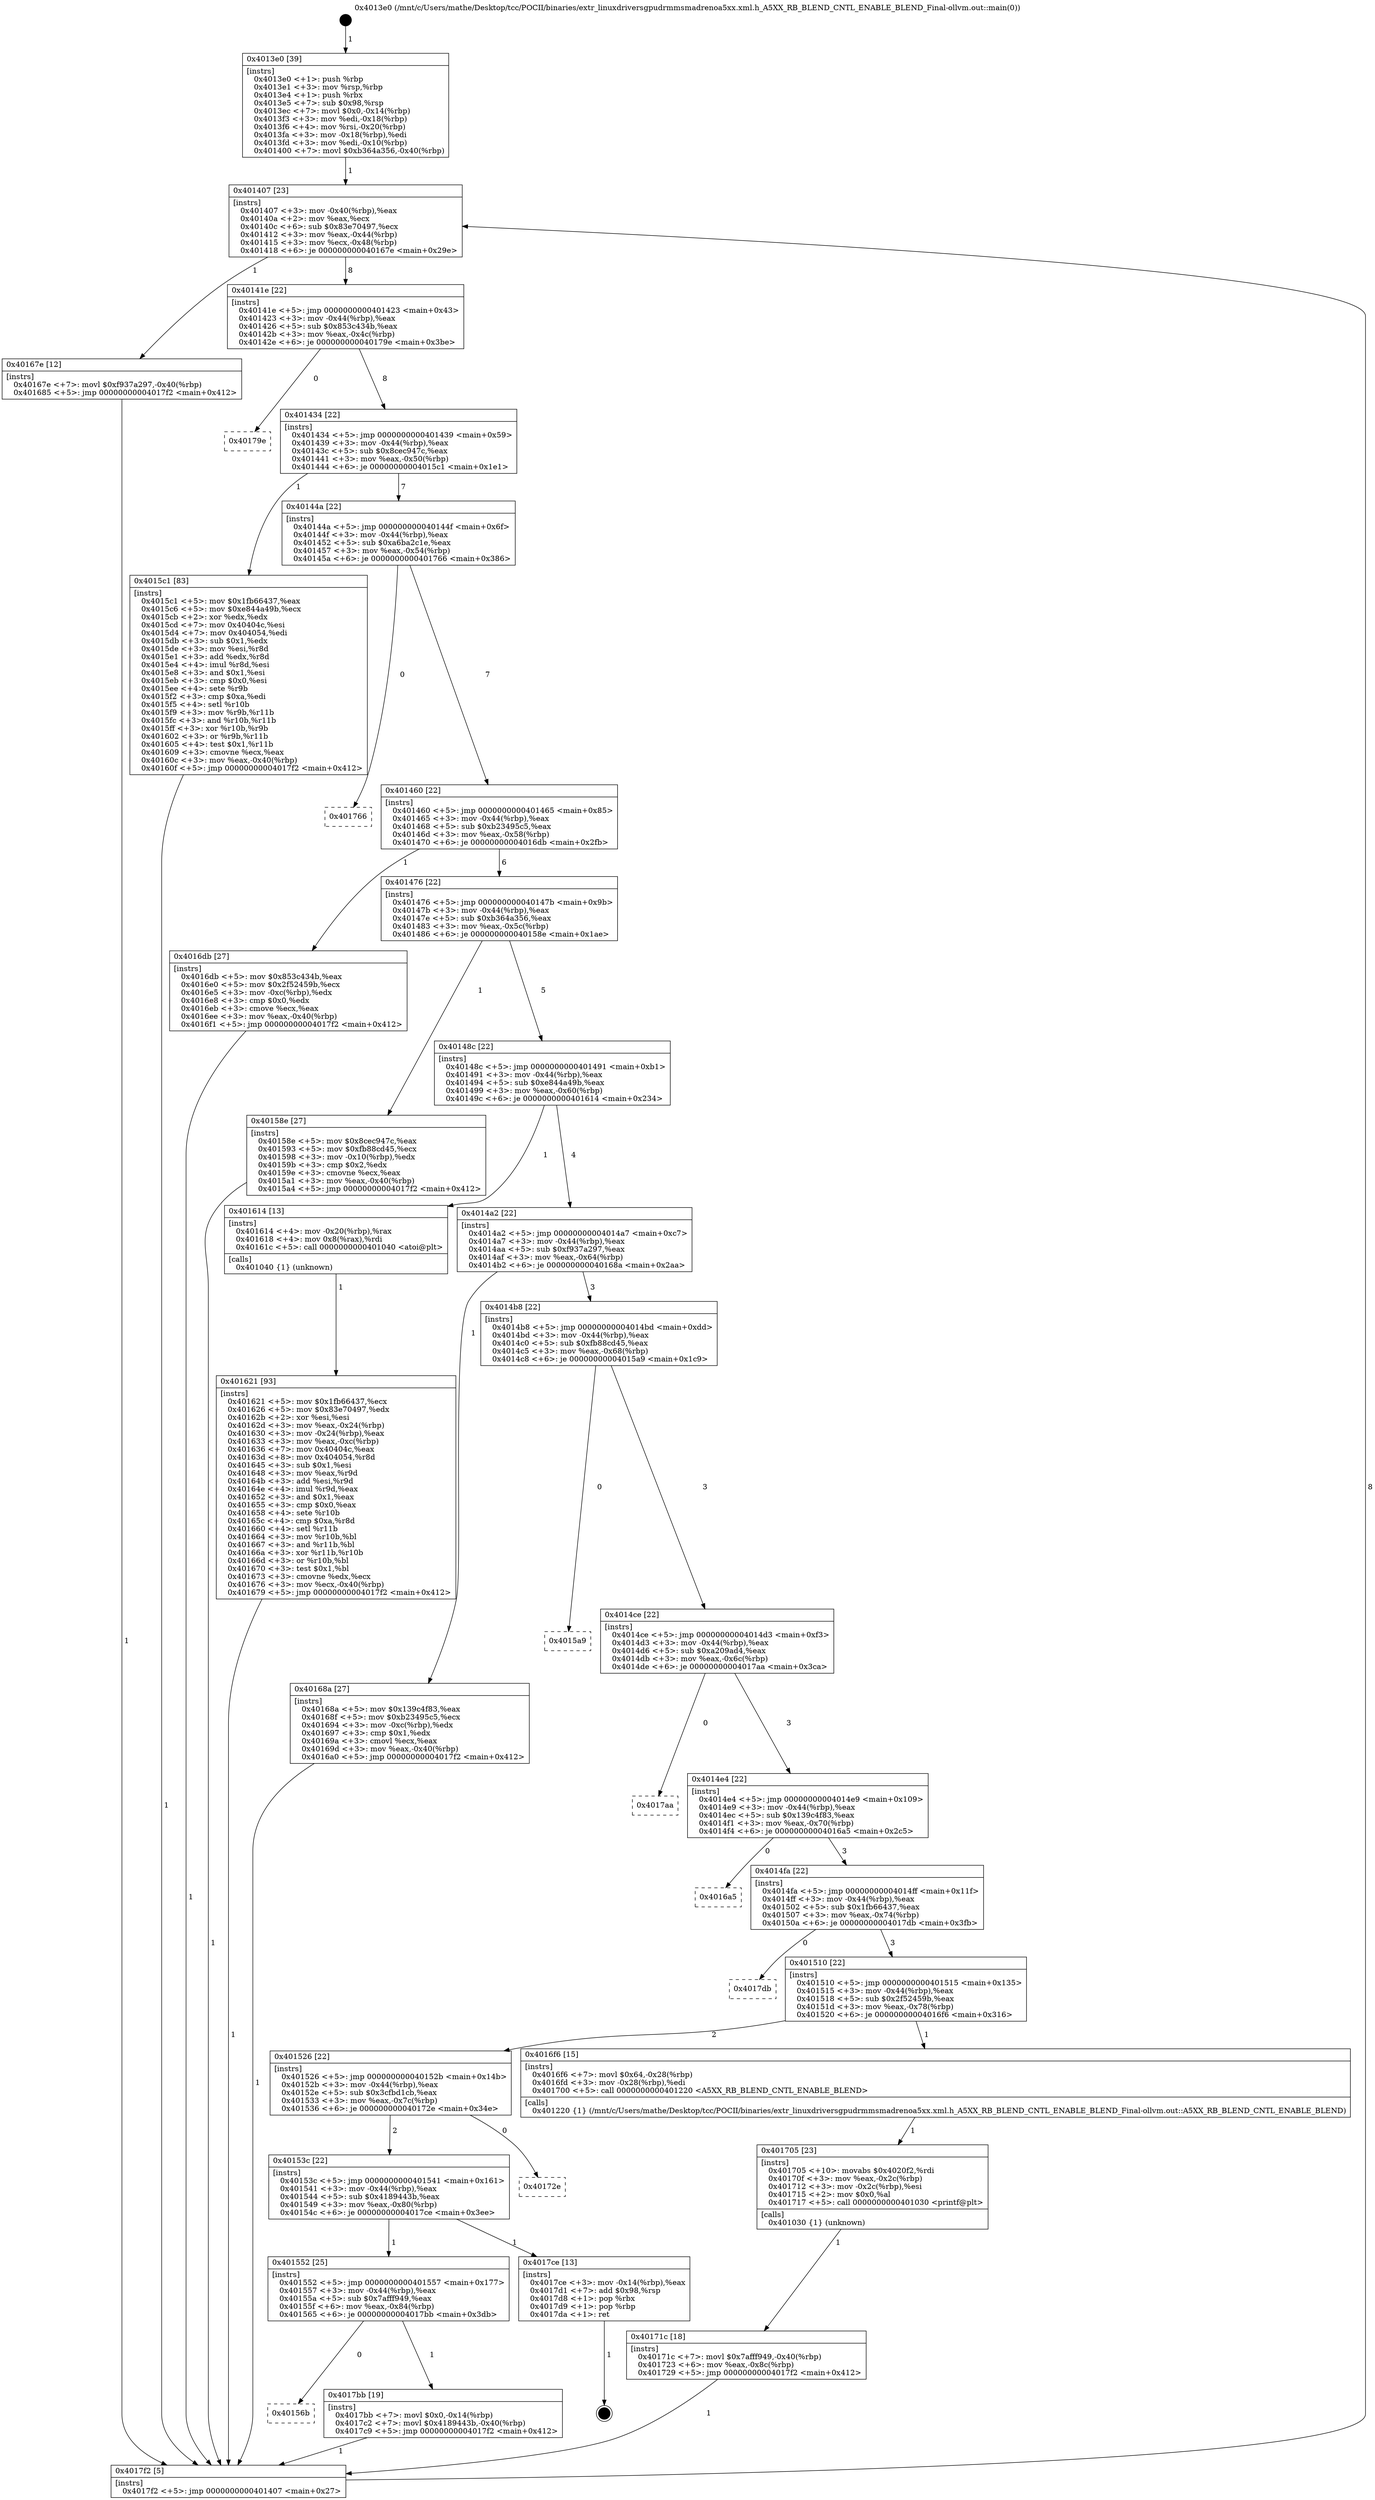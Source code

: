 digraph "0x4013e0" {
  label = "0x4013e0 (/mnt/c/Users/mathe/Desktop/tcc/POCII/binaries/extr_linuxdriversgpudrmmsmadrenoa5xx.xml.h_A5XX_RB_BLEND_CNTL_ENABLE_BLEND_Final-ollvm.out::main(0))"
  labelloc = "t"
  node[shape=record]

  Entry [label="",width=0.3,height=0.3,shape=circle,fillcolor=black,style=filled]
  "0x401407" [label="{
     0x401407 [23]\l
     | [instrs]\l
     &nbsp;&nbsp;0x401407 \<+3\>: mov -0x40(%rbp),%eax\l
     &nbsp;&nbsp;0x40140a \<+2\>: mov %eax,%ecx\l
     &nbsp;&nbsp;0x40140c \<+6\>: sub $0x83e70497,%ecx\l
     &nbsp;&nbsp;0x401412 \<+3\>: mov %eax,-0x44(%rbp)\l
     &nbsp;&nbsp;0x401415 \<+3\>: mov %ecx,-0x48(%rbp)\l
     &nbsp;&nbsp;0x401418 \<+6\>: je 000000000040167e \<main+0x29e\>\l
  }"]
  "0x40167e" [label="{
     0x40167e [12]\l
     | [instrs]\l
     &nbsp;&nbsp;0x40167e \<+7\>: movl $0xf937a297,-0x40(%rbp)\l
     &nbsp;&nbsp;0x401685 \<+5\>: jmp 00000000004017f2 \<main+0x412\>\l
  }"]
  "0x40141e" [label="{
     0x40141e [22]\l
     | [instrs]\l
     &nbsp;&nbsp;0x40141e \<+5\>: jmp 0000000000401423 \<main+0x43\>\l
     &nbsp;&nbsp;0x401423 \<+3\>: mov -0x44(%rbp),%eax\l
     &nbsp;&nbsp;0x401426 \<+5\>: sub $0x853c434b,%eax\l
     &nbsp;&nbsp;0x40142b \<+3\>: mov %eax,-0x4c(%rbp)\l
     &nbsp;&nbsp;0x40142e \<+6\>: je 000000000040179e \<main+0x3be\>\l
  }"]
  Exit [label="",width=0.3,height=0.3,shape=circle,fillcolor=black,style=filled,peripheries=2]
  "0x40179e" [label="{
     0x40179e\l
  }", style=dashed]
  "0x401434" [label="{
     0x401434 [22]\l
     | [instrs]\l
     &nbsp;&nbsp;0x401434 \<+5\>: jmp 0000000000401439 \<main+0x59\>\l
     &nbsp;&nbsp;0x401439 \<+3\>: mov -0x44(%rbp),%eax\l
     &nbsp;&nbsp;0x40143c \<+5\>: sub $0x8cec947c,%eax\l
     &nbsp;&nbsp;0x401441 \<+3\>: mov %eax,-0x50(%rbp)\l
     &nbsp;&nbsp;0x401444 \<+6\>: je 00000000004015c1 \<main+0x1e1\>\l
  }"]
  "0x40156b" [label="{
     0x40156b\l
  }", style=dashed]
  "0x4015c1" [label="{
     0x4015c1 [83]\l
     | [instrs]\l
     &nbsp;&nbsp;0x4015c1 \<+5\>: mov $0x1fb66437,%eax\l
     &nbsp;&nbsp;0x4015c6 \<+5\>: mov $0xe844a49b,%ecx\l
     &nbsp;&nbsp;0x4015cb \<+2\>: xor %edx,%edx\l
     &nbsp;&nbsp;0x4015cd \<+7\>: mov 0x40404c,%esi\l
     &nbsp;&nbsp;0x4015d4 \<+7\>: mov 0x404054,%edi\l
     &nbsp;&nbsp;0x4015db \<+3\>: sub $0x1,%edx\l
     &nbsp;&nbsp;0x4015de \<+3\>: mov %esi,%r8d\l
     &nbsp;&nbsp;0x4015e1 \<+3\>: add %edx,%r8d\l
     &nbsp;&nbsp;0x4015e4 \<+4\>: imul %r8d,%esi\l
     &nbsp;&nbsp;0x4015e8 \<+3\>: and $0x1,%esi\l
     &nbsp;&nbsp;0x4015eb \<+3\>: cmp $0x0,%esi\l
     &nbsp;&nbsp;0x4015ee \<+4\>: sete %r9b\l
     &nbsp;&nbsp;0x4015f2 \<+3\>: cmp $0xa,%edi\l
     &nbsp;&nbsp;0x4015f5 \<+4\>: setl %r10b\l
     &nbsp;&nbsp;0x4015f9 \<+3\>: mov %r9b,%r11b\l
     &nbsp;&nbsp;0x4015fc \<+3\>: and %r10b,%r11b\l
     &nbsp;&nbsp;0x4015ff \<+3\>: xor %r10b,%r9b\l
     &nbsp;&nbsp;0x401602 \<+3\>: or %r9b,%r11b\l
     &nbsp;&nbsp;0x401605 \<+4\>: test $0x1,%r11b\l
     &nbsp;&nbsp;0x401609 \<+3\>: cmovne %ecx,%eax\l
     &nbsp;&nbsp;0x40160c \<+3\>: mov %eax,-0x40(%rbp)\l
     &nbsp;&nbsp;0x40160f \<+5\>: jmp 00000000004017f2 \<main+0x412\>\l
  }"]
  "0x40144a" [label="{
     0x40144a [22]\l
     | [instrs]\l
     &nbsp;&nbsp;0x40144a \<+5\>: jmp 000000000040144f \<main+0x6f\>\l
     &nbsp;&nbsp;0x40144f \<+3\>: mov -0x44(%rbp),%eax\l
     &nbsp;&nbsp;0x401452 \<+5\>: sub $0xa6ba2c1e,%eax\l
     &nbsp;&nbsp;0x401457 \<+3\>: mov %eax,-0x54(%rbp)\l
     &nbsp;&nbsp;0x40145a \<+6\>: je 0000000000401766 \<main+0x386\>\l
  }"]
  "0x4017bb" [label="{
     0x4017bb [19]\l
     | [instrs]\l
     &nbsp;&nbsp;0x4017bb \<+7\>: movl $0x0,-0x14(%rbp)\l
     &nbsp;&nbsp;0x4017c2 \<+7\>: movl $0x4189443b,-0x40(%rbp)\l
     &nbsp;&nbsp;0x4017c9 \<+5\>: jmp 00000000004017f2 \<main+0x412\>\l
  }"]
  "0x401766" [label="{
     0x401766\l
  }", style=dashed]
  "0x401460" [label="{
     0x401460 [22]\l
     | [instrs]\l
     &nbsp;&nbsp;0x401460 \<+5\>: jmp 0000000000401465 \<main+0x85\>\l
     &nbsp;&nbsp;0x401465 \<+3\>: mov -0x44(%rbp),%eax\l
     &nbsp;&nbsp;0x401468 \<+5\>: sub $0xb23495c5,%eax\l
     &nbsp;&nbsp;0x40146d \<+3\>: mov %eax,-0x58(%rbp)\l
     &nbsp;&nbsp;0x401470 \<+6\>: je 00000000004016db \<main+0x2fb\>\l
  }"]
  "0x401552" [label="{
     0x401552 [25]\l
     | [instrs]\l
     &nbsp;&nbsp;0x401552 \<+5\>: jmp 0000000000401557 \<main+0x177\>\l
     &nbsp;&nbsp;0x401557 \<+3\>: mov -0x44(%rbp),%eax\l
     &nbsp;&nbsp;0x40155a \<+5\>: sub $0x7afff949,%eax\l
     &nbsp;&nbsp;0x40155f \<+6\>: mov %eax,-0x84(%rbp)\l
     &nbsp;&nbsp;0x401565 \<+6\>: je 00000000004017bb \<main+0x3db\>\l
  }"]
  "0x4016db" [label="{
     0x4016db [27]\l
     | [instrs]\l
     &nbsp;&nbsp;0x4016db \<+5\>: mov $0x853c434b,%eax\l
     &nbsp;&nbsp;0x4016e0 \<+5\>: mov $0x2f52459b,%ecx\l
     &nbsp;&nbsp;0x4016e5 \<+3\>: mov -0xc(%rbp),%edx\l
     &nbsp;&nbsp;0x4016e8 \<+3\>: cmp $0x0,%edx\l
     &nbsp;&nbsp;0x4016eb \<+3\>: cmove %ecx,%eax\l
     &nbsp;&nbsp;0x4016ee \<+3\>: mov %eax,-0x40(%rbp)\l
     &nbsp;&nbsp;0x4016f1 \<+5\>: jmp 00000000004017f2 \<main+0x412\>\l
  }"]
  "0x401476" [label="{
     0x401476 [22]\l
     | [instrs]\l
     &nbsp;&nbsp;0x401476 \<+5\>: jmp 000000000040147b \<main+0x9b\>\l
     &nbsp;&nbsp;0x40147b \<+3\>: mov -0x44(%rbp),%eax\l
     &nbsp;&nbsp;0x40147e \<+5\>: sub $0xb364a356,%eax\l
     &nbsp;&nbsp;0x401483 \<+3\>: mov %eax,-0x5c(%rbp)\l
     &nbsp;&nbsp;0x401486 \<+6\>: je 000000000040158e \<main+0x1ae\>\l
  }"]
  "0x4017ce" [label="{
     0x4017ce [13]\l
     | [instrs]\l
     &nbsp;&nbsp;0x4017ce \<+3\>: mov -0x14(%rbp),%eax\l
     &nbsp;&nbsp;0x4017d1 \<+7\>: add $0x98,%rsp\l
     &nbsp;&nbsp;0x4017d8 \<+1\>: pop %rbx\l
     &nbsp;&nbsp;0x4017d9 \<+1\>: pop %rbp\l
     &nbsp;&nbsp;0x4017da \<+1\>: ret\l
  }"]
  "0x40158e" [label="{
     0x40158e [27]\l
     | [instrs]\l
     &nbsp;&nbsp;0x40158e \<+5\>: mov $0x8cec947c,%eax\l
     &nbsp;&nbsp;0x401593 \<+5\>: mov $0xfb88cd45,%ecx\l
     &nbsp;&nbsp;0x401598 \<+3\>: mov -0x10(%rbp),%edx\l
     &nbsp;&nbsp;0x40159b \<+3\>: cmp $0x2,%edx\l
     &nbsp;&nbsp;0x40159e \<+3\>: cmovne %ecx,%eax\l
     &nbsp;&nbsp;0x4015a1 \<+3\>: mov %eax,-0x40(%rbp)\l
     &nbsp;&nbsp;0x4015a4 \<+5\>: jmp 00000000004017f2 \<main+0x412\>\l
  }"]
  "0x40148c" [label="{
     0x40148c [22]\l
     | [instrs]\l
     &nbsp;&nbsp;0x40148c \<+5\>: jmp 0000000000401491 \<main+0xb1\>\l
     &nbsp;&nbsp;0x401491 \<+3\>: mov -0x44(%rbp),%eax\l
     &nbsp;&nbsp;0x401494 \<+5\>: sub $0xe844a49b,%eax\l
     &nbsp;&nbsp;0x401499 \<+3\>: mov %eax,-0x60(%rbp)\l
     &nbsp;&nbsp;0x40149c \<+6\>: je 0000000000401614 \<main+0x234\>\l
  }"]
  "0x4017f2" [label="{
     0x4017f2 [5]\l
     | [instrs]\l
     &nbsp;&nbsp;0x4017f2 \<+5\>: jmp 0000000000401407 \<main+0x27\>\l
  }"]
  "0x4013e0" [label="{
     0x4013e0 [39]\l
     | [instrs]\l
     &nbsp;&nbsp;0x4013e0 \<+1\>: push %rbp\l
     &nbsp;&nbsp;0x4013e1 \<+3\>: mov %rsp,%rbp\l
     &nbsp;&nbsp;0x4013e4 \<+1\>: push %rbx\l
     &nbsp;&nbsp;0x4013e5 \<+7\>: sub $0x98,%rsp\l
     &nbsp;&nbsp;0x4013ec \<+7\>: movl $0x0,-0x14(%rbp)\l
     &nbsp;&nbsp;0x4013f3 \<+3\>: mov %edi,-0x18(%rbp)\l
     &nbsp;&nbsp;0x4013f6 \<+4\>: mov %rsi,-0x20(%rbp)\l
     &nbsp;&nbsp;0x4013fa \<+3\>: mov -0x18(%rbp),%edi\l
     &nbsp;&nbsp;0x4013fd \<+3\>: mov %edi,-0x10(%rbp)\l
     &nbsp;&nbsp;0x401400 \<+7\>: movl $0xb364a356,-0x40(%rbp)\l
  }"]
  "0x40153c" [label="{
     0x40153c [22]\l
     | [instrs]\l
     &nbsp;&nbsp;0x40153c \<+5\>: jmp 0000000000401541 \<main+0x161\>\l
     &nbsp;&nbsp;0x401541 \<+3\>: mov -0x44(%rbp),%eax\l
     &nbsp;&nbsp;0x401544 \<+5\>: sub $0x4189443b,%eax\l
     &nbsp;&nbsp;0x401549 \<+3\>: mov %eax,-0x80(%rbp)\l
     &nbsp;&nbsp;0x40154c \<+6\>: je 00000000004017ce \<main+0x3ee\>\l
  }"]
  "0x401614" [label="{
     0x401614 [13]\l
     | [instrs]\l
     &nbsp;&nbsp;0x401614 \<+4\>: mov -0x20(%rbp),%rax\l
     &nbsp;&nbsp;0x401618 \<+4\>: mov 0x8(%rax),%rdi\l
     &nbsp;&nbsp;0x40161c \<+5\>: call 0000000000401040 \<atoi@plt\>\l
     | [calls]\l
     &nbsp;&nbsp;0x401040 \{1\} (unknown)\l
  }"]
  "0x4014a2" [label="{
     0x4014a2 [22]\l
     | [instrs]\l
     &nbsp;&nbsp;0x4014a2 \<+5\>: jmp 00000000004014a7 \<main+0xc7\>\l
     &nbsp;&nbsp;0x4014a7 \<+3\>: mov -0x44(%rbp),%eax\l
     &nbsp;&nbsp;0x4014aa \<+5\>: sub $0xf937a297,%eax\l
     &nbsp;&nbsp;0x4014af \<+3\>: mov %eax,-0x64(%rbp)\l
     &nbsp;&nbsp;0x4014b2 \<+6\>: je 000000000040168a \<main+0x2aa\>\l
  }"]
  "0x401621" [label="{
     0x401621 [93]\l
     | [instrs]\l
     &nbsp;&nbsp;0x401621 \<+5\>: mov $0x1fb66437,%ecx\l
     &nbsp;&nbsp;0x401626 \<+5\>: mov $0x83e70497,%edx\l
     &nbsp;&nbsp;0x40162b \<+2\>: xor %esi,%esi\l
     &nbsp;&nbsp;0x40162d \<+3\>: mov %eax,-0x24(%rbp)\l
     &nbsp;&nbsp;0x401630 \<+3\>: mov -0x24(%rbp),%eax\l
     &nbsp;&nbsp;0x401633 \<+3\>: mov %eax,-0xc(%rbp)\l
     &nbsp;&nbsp;0x401636 \<+7\>: mov 0x40404c,%eax\l
     &nbsp;&nbsp;0x40163d \<+8\>: mov 0x404054,%r8d\l
     &nbsp;&nbsp;0x401645 \<+3\>: sub $0x1,%esi\l
     &nbsp;&nbsp;0x401648 \<+3\>: mov %eax,%r9d\l
     &nbsp;&nbsp;0x40164b \<+3\>: add %esi,%r9d\l
     &nbsp;&nbsp;0x40164e \<+4\>: imul %r9d,%eax\l
     &nbsp;&nbsp;0x401652 \<+3\>: and $0x1,%eax\l
     &nbsp;&nbsp;0x401655 \<+3\>: cmp $0x0,%eax\l
     &nbsp;&nbsp;0x401658 \<+4\>: sete %r10b\l
     &nbsp;&nbsp;0x40165c \<+4\>: cmp $0xa,%r8d\l
     &nbsp;&nbsp;0x401660 \<+4\>: setl %r11b\l
     &nbsp;&nbsp;0x401664 \<+3\>: mov %r10b,%bl\l
     &nbsp;&nbsp;0x401667 \<+3\>: and %r11b,%bl\l
     &nbsp;&nbsp;0x40166a \<+3\>: xor %r11b,%r10b\l
     &nbsp;&nbsp;0x40166d \<+3\>: or %r10b,%bl\l
     &nbsp;&nbsp;0x401670 \<+3\>: test $0x1,%bl\l
     &nbsp;&nbsp;0x401673 \<+3\>: cmovne %edx,%ecx\l
     &nbsp;&nbsp;0x401676 \<+3\>: mov %ecx,-0x40(%rbp)\l
     &nbsp;&nbsp;0x401679 \<+5\>: jmp 00000000004017f2 \<main+0x412\>\l
  }"]
  "0x40172e" [label="{
     0x40172e\l
  }", style=dashed]
  "0x40168a" [label="{
     0x40168a [27]\l
     | [instrs]\l
     &nbsp;&nbsp;0x40168a \<+5\>: mov $0x139c4f83,%eax\l
     &nbsp;&nbsp;0x40168f \<+5\>: mov $0xb23495c5,%ecx\l
     &nbsp;&nbsp;0x401694 \<+3\>: mov -0xc(%rbp),%edx\l
     &nbsp;&nbsp;0x401697 \<+3\>: cmp $0x1,%edx\l
     &nbsp;&nbsp;0x40169a \<+3\>: cmovl %ecx,%eax\l
     &nbsp;&nbsp;0x40169d \<+3\>: mov %eax,-0x40(%rbp)\l
     &nbsp;&nbsp;0x4016a0 \<+5\>: jmp 00000000004017f2 \<main+0x412\>\l
  }"]
  "0x4014b8" [label="{
     0x4014b8 [22]\l
     | [instrs]\l
     &nbsp;&nbsp;0x4014b8 \<+5\>: jmp 00000000004014bd \<main+0xdd\>\l
     &nbsp;&nbsp;0x4014bd \<+3\>: mov -0x44(%rbp),%eax\l
     &nbsp;&nbsp;0x4014c0 \<+5\>: sub $0xfb88cd45,%eax\l
     &nbsp;&nbsp;0x4014c5 \<+3\>: mov %eax,-0x68(%rbp)\l
     &nbsp;&nbsp;0x4014c8 \<+6\>: je 00000000004015a9 \<main+0x1c9\>\l
  }"]
  "0x40171c" [label="{
     0x40171c [18]\l
     | [instrs]\l
     &nbsp;&nbsp;0x40171c \<+7\>: movl $0x7afff949,-0x40(%rbp)\l
     &nbsp;&nbsp;0x401723 \<+6\>: mov %eax,-0x8c(%rbp)\l
     &nbsp;&nbsp;0x401729 \<+5\>: jmp 00000000004017f2 \<main+0x412\>\l
  }"]
  "0x4015a9" [label="{
     0x4015a9\l
  }", style=dashed]
  "0x4014ce" [label="{
     0x4014ce [22]\l
     | [instrs]\l
     &nbsp;&nbsp;0x4014ce \<+5\>: jmp 00000000004014d3 \<main+0xf3\>\l
     &nbsp;&nbsp;0x4014d3 \<+3\>: mov -0x44(%rbp),%eax\l
     &nbsp;&nbsp;0x4014d6 \<+5\>: sub $0xa209ad4,%eax\l
     &nbsp;&nbsp;0x4014db \<+3\>: mov %eax,-0x6c(%rbp)\l
     &nbsp;&nbsp;0x4014de \<+6\>: je 00000000004017aa \<main+0x3ca\>\l
  }"]
  "0x401705" [label="{
     0x401705 [23]\l
     | [instrs]\l
     &nbsp;&nbsp;0x401705 \<+10\>: movabs $0x4020f2,%rdi\l
     &nbsp;&nbsp;0x40170f \<+3\>: mov %eax,-0x2c(%rbp)\l
     &nbsp;&nbsp;0x401712 \<+3\>: mov -0x2c(%rbp),%esi\l
     &nbsp;&nbsp;0x401715 \<+2\>: mov $0x0,%al\l
     &nbsp;&nbsp;0x401717 \<+5\>: call 0000000000401030 \<printf@plt\>\l
     | [calls]\l
     &nbsp;&nbsp;0x401030 \{1\} (unknown)\l
  }"]
  "0x4017aa" [label="{
     0x4017aa\l
  }", style=dashed]
  "0x4014e4" [label="{
     0x4014e4 [22]\l
     | [instrs]\l
     &nbsp;&nbsp;0x4014e4 \<+5\>: jmp 00000000004014e9 \<main+0x109\>\l
     &nbsp;&nbsp;0x4014e9 \<+3\>: mov -0x44(%rbp),%eax\l
     &nbsp;&nbsp;0x4014ec \<+5\>: sub $0x139c4f83,%eax\l
     &nbsp;&nbsp;0x4014f1 \<+3\>: mov %eax,-0x70(%rbp)\l
     &nbsp;&nbsp;0x4014f4 \<+6\>: je 00000000004016a5 \<main+0x2c5\>\l
  }"]
  "0x401526" [label="{
     0x401526 [22]\l
     | [instrs]\l
     &nbsp;&nbsp;0x401526 \<+5\>: jmp 000000000040152b \<main+0x14b\>\l
     &nbsp;&nbsp;0x40152b \<+3\>: mov -0x44(%rbp),%eax\l
     &nbsp;&nbsp;0x40152e \<+5\>: sub $0x3cfbd1cb,%eax\l
     &nbsp;&nbsp;0x401533 \<+3\>: mov %eax,-0x7c(%rbp)\l
     &nbsp;&nbsp;0x401536 \<+6\>: je 000000000040172e \<main+0x34e\>\l
  }"]
  "0x4016a5" [label="{
     0x4016a5\l
  }", style=dashed]
  "0x4014fa" [label="{
     0x4014fa [22]\l
     | [instrs]\l
     &nbsp;&nbsp;0x4014fa \<+5\>: jmp 00000000004014ff \<main+0x11f\>\l
     &nbsp;&nbsp;0x4014ff \<+3\>: mov -0x44(%rbp),%eax\l
     &nbsp;&nbsp;0x401502 \<+5\>: sub $0x1fb66437,%eax\l
     &nbsp;&nbsp;0x401507 \<+3\>: mov %eax,-0x74(%rbp)\l
     &nbsp;&nbsp;0x40150a \<+6\>: je 00000000004017db \<main+0x3fb\>\l
  }"]
  "0x4016f6" [label="{
     0x4016f6 [15]\l
     | [instrs]\l
     &nbsp;&nbsp;0x4016f6 \<+7\>: movl $0x64,-0x28(%rbp)\l
     &nbsp;&nbsp;0x4016fd \<+3\>: mov -0x28(%rbp),%edi\l
     &nbsp;&nbsp;0x401700 \<+5\>: call 0000000000401220 \<A5XX_RB_BLEND_CNTL_ENABLE_BLEND\>\l
     | [calls]\l
     &nbsp;&nbsp;0x401220 \{1\} (/mnt/c/Users/mathe/Desktop/tcc/POCII/binaries/extr_linuxdriversgpudrmmsmadrenoa5xx.xml.h_A5XX_RB_BLEND_CNTL_ENABLE_BLEND_Final-ollvm.out::A5XX_RB_BLEND_CNTL_ENABLE_BLEND)\l
  }"]
  "0x4017db" [label="{
     0x4017db\l
  }", style=dashed]
  "0x401510" [label="{
     0x401510 [22]\l
     | [instrs]\l
     &nbsp;&nbsp;0x401510 \<+5\>: jmp 0000000000401515 \<main+0x135\>\l
     &nbsp;&nbsp;0x401515 \<+3\>: mov -0x44(%rbp),%eax\l
     &nbsp;&nbsp;0x401518 \<+5\>: sub $0x2f52459b,%eax\l
     &nbsp;&nbsp;0x40151d \<+3\>: mov %eax,-0x78(%rbp)\l
     &nbsp;&nbsp;0x401520 \<+6\>: je 00000000004016f6 \<main+0x316\>\l
  }"]
  Entry -> "0x4013e0" [label=" 1"]
  "0x401407" -> "0x40167e" [label=" 1"]
  "0x401407" -> "0x40141e" [label=" 8"]
  "0x4017ce" -> Exit [label=" 1"]
  "0x40141e" -> "0x40179e" [label=" 0"]
  "0x40141e" -> "0x401434" [label=" 8"]
  "0x4017bb" -> "0x4017f2" [label=" 1"]
  "0x401434" -> "0x4015c1" [label=" 1"]
  "0x401434" -> "0x40144a" [label=" 7"]
  "0x401552" -> "0x40156b" [label=" 0"]
  "0x40144a" -> "0x401766" [label=" 0"]
  "0x40144a" -> "0x401460" [label=" 7"]
  "0x401552" -> "0x4017bb" [label=" 1"]
  "0x401460" -> "0x4016db" [label=" 1"]
  "0x401460" -> "0x401476" [label=" 6"]
  "0x40153c" -> "0x401552" [label=" 1"]
  "0x401476" -> "0x40158e" [label=" 1"]
  "0x401476" -> "0x40148c" [label=" 5"]
  "0x40158e" -> "0x4017f2" [label=" 1"]
  "0x4013e0" -> "0x401407" [label=" 1"]
  "0x4017f2" -> "0x401407" [label=" 8"]
  "0x4015c1" -> "0x4017f2" [label=" 1"]
  "0x40153c" -> "0x4017ce" [label=" 1"]
  "0x40148c" -> "0x401614" [label=" 1"]
  "0x40148c" -> "0x4014a2" [label=" 4"]
  "0x401614" -> "0x401621" [label=" 1"]
  "0x401621" -> "0x4017f2" [label=" 1"]
  "0x40167e" -> "0x4017f2" [label=" 1"]
  "0x401526" -> "0x40153c" [label=" 2"]
  "0x4014a2" -> "0x40168a" [label=" 1"]
  "0x4014a2" -> "0x4014b8" [label=" 3"]
  "0x40168a" -> "0x4017f2" [label=" 1"]
  "0x4016db" -> "0x4017f2" [label=" 1"]
  "0x401526" -> "0x40172e" [label=" 0"]
  "0x4014b8" -> "0x4015a9" [label=" 0"]
  "0x4014b8" -> "0x4014ce" [label=" 3"]
  "0x40171c" -> "0x4017f2" [label=" 1"]
  "0x4014ce" -> "0x4017aa" [label=" 0"]
  "0x4014ce" -> "0x4014e4" [label=" 3"]
  "0x401705" -> "0x40171c" [label=" 1"]
  "0x4014e4" -> "0x4016a5" [label=" 0"]
  "0x4014e4" -> "0x4014fa" [label=" 3"]
  "0x4016f6" -> "0x401705" [label=" 1"]
  "0x4014fa" -> "0x4017db" [label=" 0"]
  "0x4014fa" -> "0x401510" [label=" 3"]
  "0x401510" -> "0x401526" [label=" 2"]
  "0x401510" -> "0x4016f6" [label=" 1"]
}
